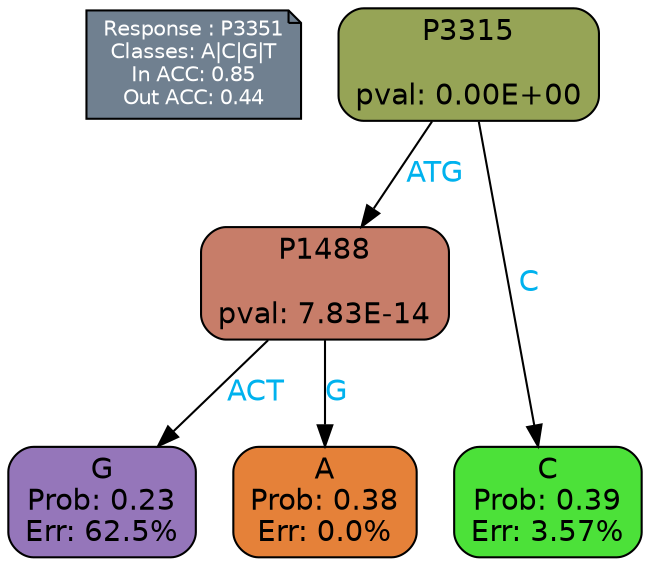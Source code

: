 digraph Tree {
node [shape=box, style="filled, rounded", color="black", fontname=helvetica] ;
graph [ranksep=equally, splines=polylines, bgcolor=transparent, dpi=600] ;
edge [fontname=helvetica] ;
LEGEND [label="Response : P3351
Classes: A|C|G|T
In ACC: 0.85
Out ACC: 0.44
",shape=note,align=left,style=filled,fillcolor="slategray",fontcolor="white",fontsize=10];1 [label="P3315

pval: 0.00E+00", fillcolor="#96a456"] ;
2 [label="P1488

pval: 7.83E-14", fillcolor="#c77d69"] ;
3 [label="G
Prob: 0.23
Err: 62.5%", fillcolor="#9576ba"] ;
4 [label="A
Prob: 0.38
Err: 0.0%", fillcolor="#e58139"] ;
5 [label="C
Prob: 0.39
Err: 3.57%", fillcolor="#4ce139"] ;
1 -> 2 [label="ATG",fontcolor=deepskyblue2] ;
1 -> 5 [label="C",fontcolor=deepskyblue2] ;
2 -> 3 [label="ACT",fontcolor=deepskyblue2] ;
2 -> 4 [label="G",fontcolor=deepskyblue2] ;
{rank = same; 3;4;5;}{rank = same; LEGEND;1;}}
